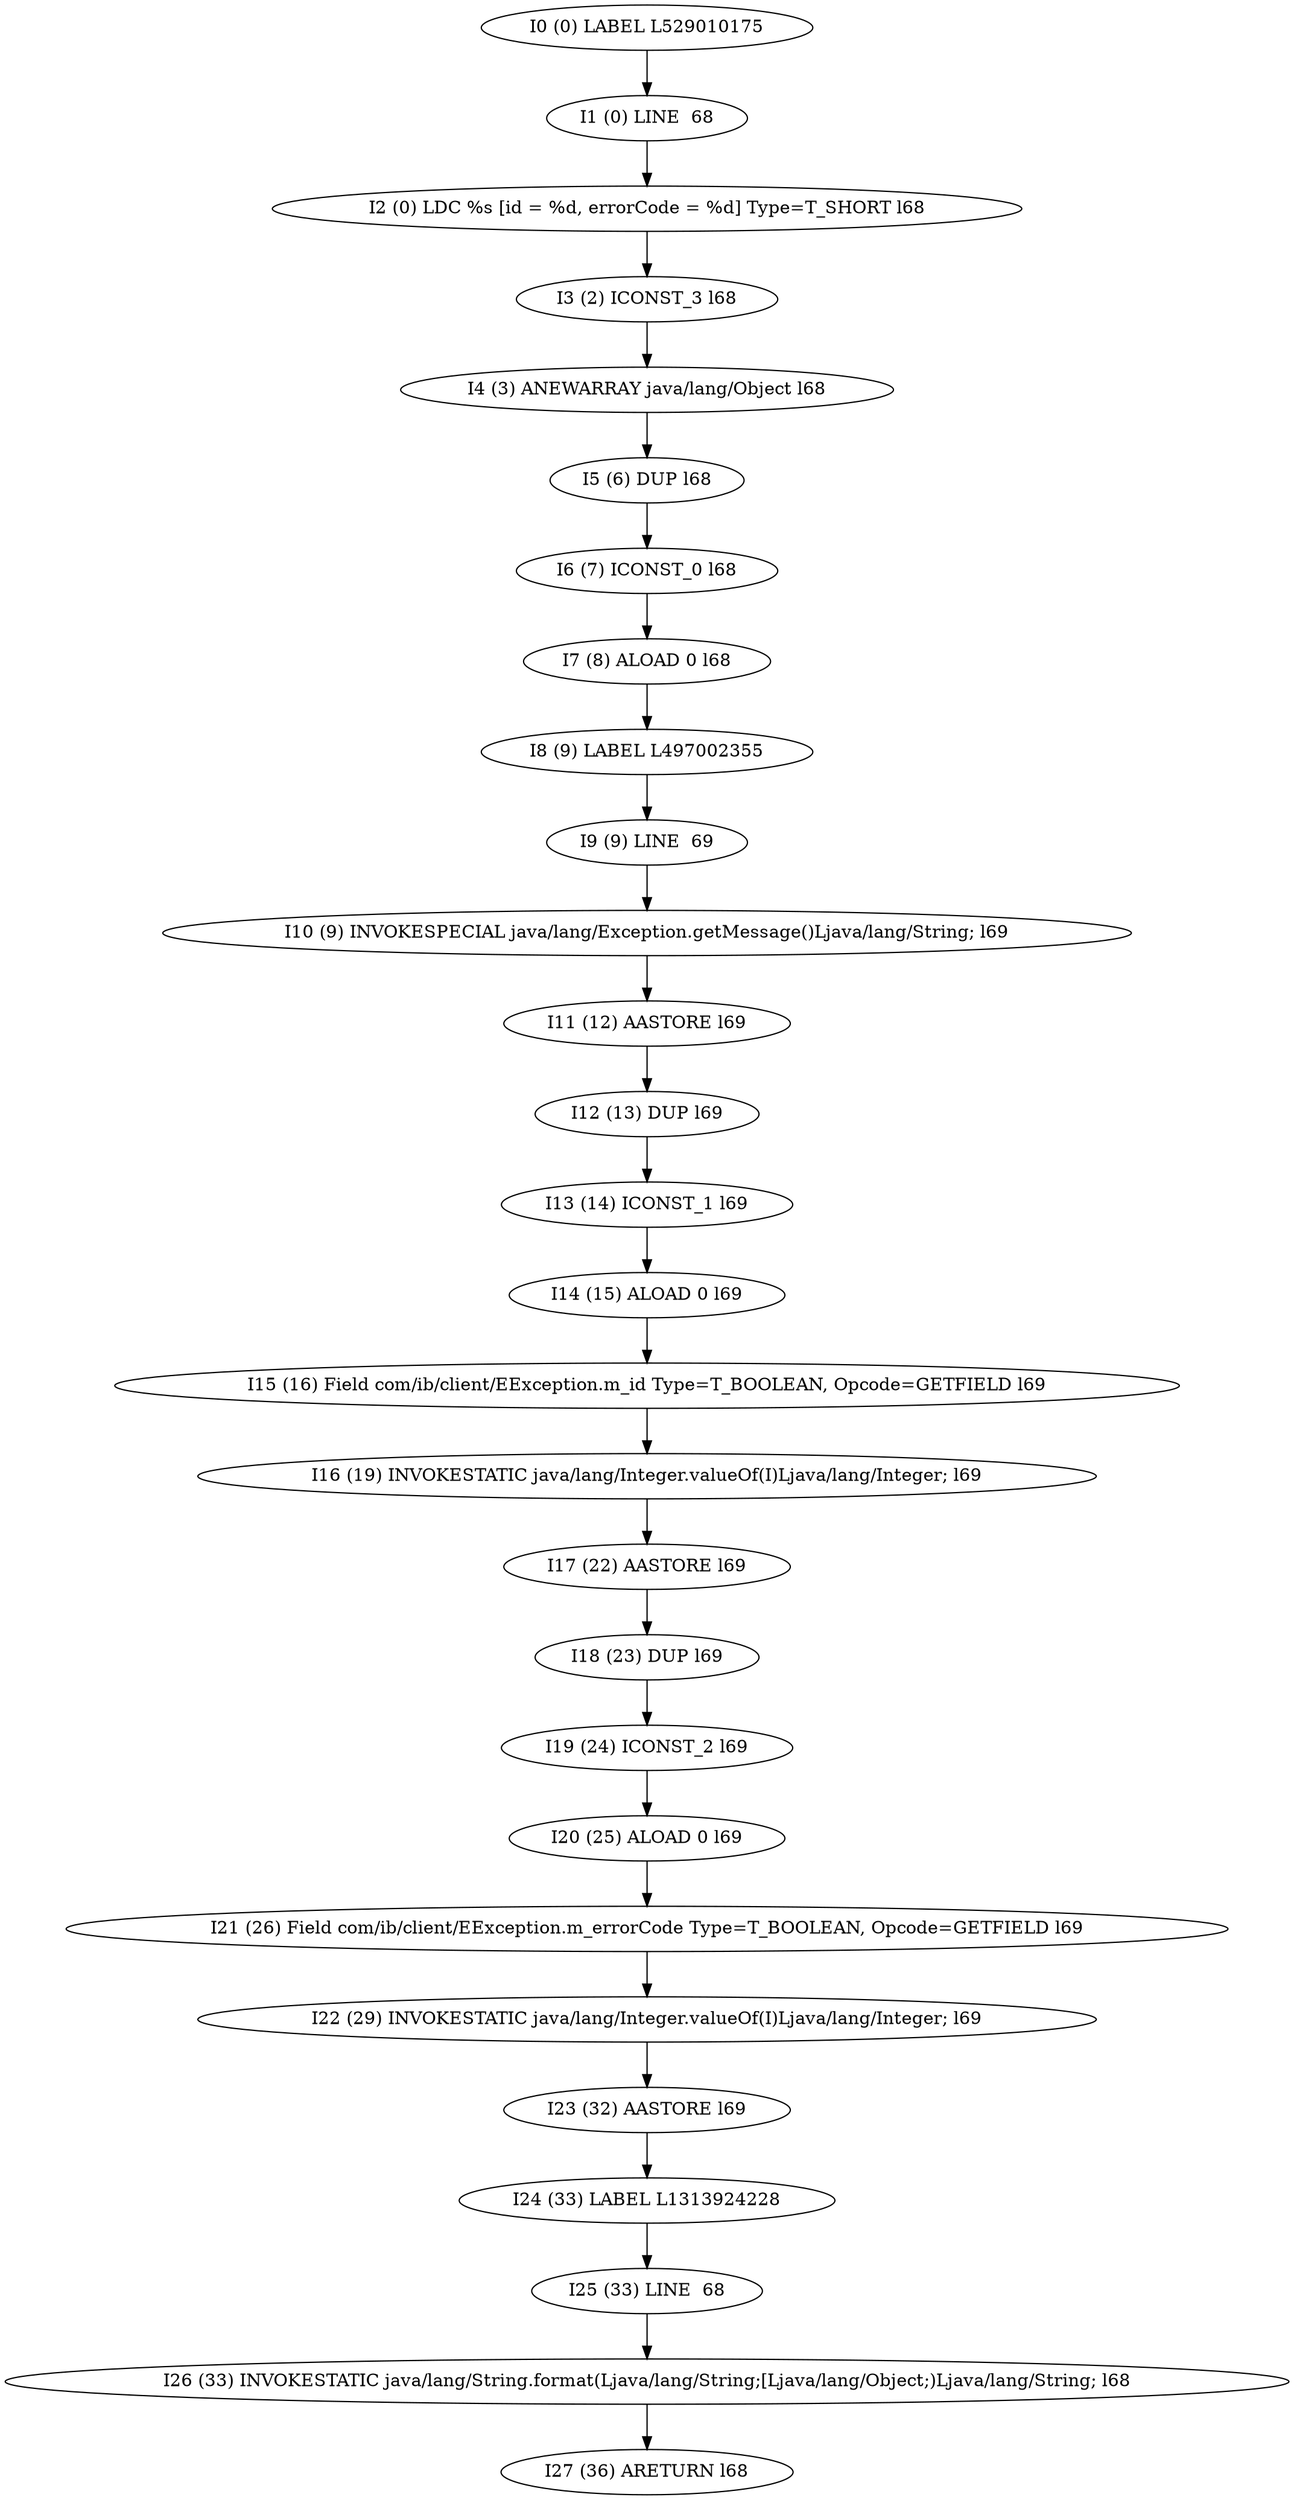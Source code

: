 digraph G {
  1 [ label="I0 (0) LABEL L529010175" ];
  2 [ label="I1 (0) LINE  68" ];
  3 [ label="I2 (0) LDC %s [id = %d, errorCode = %d] Type=T_SHORT l68" ];
  4 [ label="I3 (2) ICONST_3 l68" ];
  5 [ label="I4 (3) ANEWARRAY java/lang/Object l68" ];
  6 [ label="I5 (6) DUP l68" ];
  7 [ label="I6 (7) ICONST_0 l68" ];
  8 [ label="I7 (8) ALOAD 0 l68" ];
  9 [ label="I8 (9) LABEL L497002355" ];
  10 [ label="I9 (9) LINE  69" ];
  11 [ label="I10 (9) INVOKESPECIAL java/lang/Exception.getMessage()Ljava/lang/String; l69" ];
  12 [ label="I11 (12) AASTORE l69" ];
  13 [ label="I12 (13) DUP l69" ];
  14 [ label="I13 (14) ICONST_1 l69" ];
  15 [ label="I14 (15) ALOAD 0 l69" ];
  16 [ label="I15 (16) Field com/ib/client/EException.m_id Type=T_BOOLEAN, Opcode=GETFIELD l69" ];
  17 [ label="I16 (19) INVOKESTATIC java/lang/Integer.valueOf(I)Ljava/lang/Integer; l69" ];
  18 [ label="I17 (22) AASTORE l69" ];
  19 [ label="I18 (23) DUP l69" ];
  20 [ label="I19 (24) ICONST_2 l69" ];
  21 [ label="I20 (25) ALOAD 0 l69" ];
  22 [ label="I21 (26) Field com/ib/client/EException.m_errorCode Type=T_BOOLEAN, Opcode=GETFIELD l69" ];
  23 [ label="I22 (29) INVOKESTATIC java/lang/Integer.valueOf(I)Ljava/lang/Integer; l69" ];
  24 [ label="I23 (32) AASTORE l69" ];
  25 [ label="I24 (33) LABEL L1313924228" ];
  26 [ label="I25 (33) LINE  68" ];
  27 [ label="I26 (33) INVOKESTATIC java/lang/String.format(Ljava/lang/String;[Ljava/lang/Object;)Ljava/lang/String; l68" ];
  28 [ label="I27 (36) ARETURN l68" ];
  1 -> 2 [ label="" ];
  2 -> 3 [ label="" ];
  3 -> 4 [ label="" ];
  4 -> 5 [ label="" ];
  5 -> 6 [ label="" ];
  6 -> 7 [ label="" ];
  7 -> 8 [ label="" ];
  8 -> 9 [ label="" ];
  9 -> 10 [ label="" ];
  10 -> 11 [ label="" ];
  11 -> 12 [ label="" ];
  12 -> 13 [ label="" ];
  13 -> 14 [ label="" ];
  14 -> 15 [ label="" ];
  15 -> 16 [ label="" ];
  16 -> 17 [ label="" ];
  17 -> 18 [ label="" ];
  18 -> 19 [ label="" ];
  19 -> 20 [ label="" ];
  20 -> 21 [ label="" ];
  21 -> 22 [ label="" ];
  22 -> 23 [ label="" ];
  23 -> 24 [ label="" ];
  24 -> 25 [ label="" ];
  25 -> 26 [ label="" ];
  26 -> 27 [ label="" ];
  27 -> 28 [ label="" ];
}
